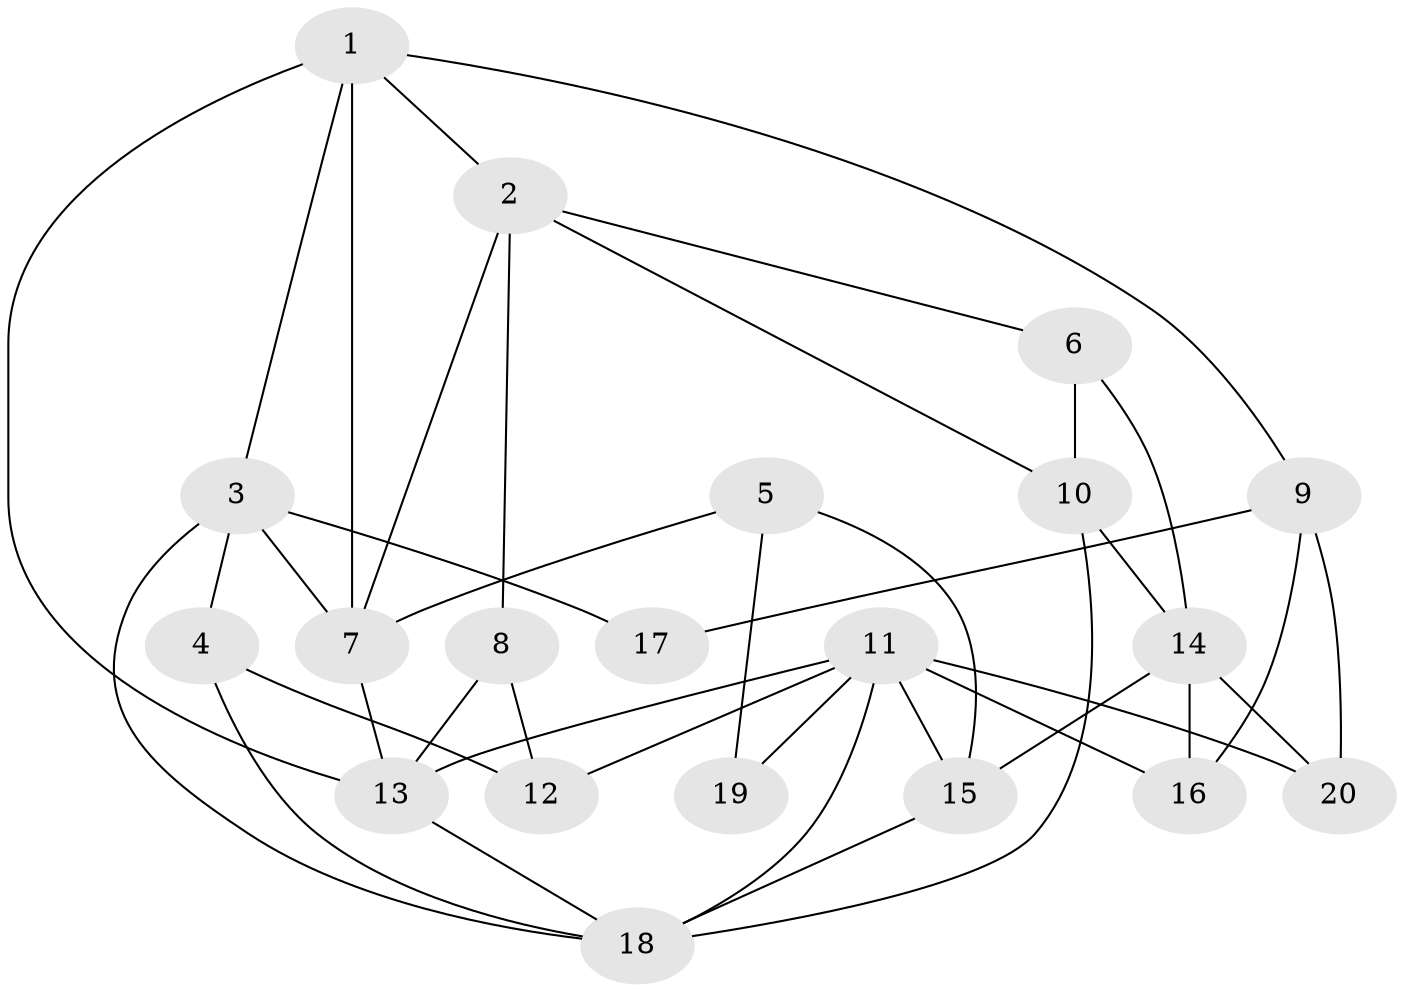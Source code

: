 // Generated by graph-tools (version 1.1) at 2025/46/02/15/25 05:46:28]
// undirected, 20 vertices, 40 edges
graph export_dot {
graph [start="1"]
  node [color=gray90,style=filled];
  1;
  2;
  3;
  4;
  5;
  6;
  7;
  8;
  9;
  10;
  11;
  12;
  13;
  14;
  15;
  16;
  17;
  18;
  19;
  20;
  1 -- 3;
  1 -- 13;
  1 -- 2;
  1 -- 7;
  1 -- 9;
  2 -- 10;
  2 -- 6;
  2 -- 7;
  2 -- 8;
  3 -- 7;
  3 -- 18;
  3 -- 4;
  3 -- 17;
  4 -- 18;
  4 -- 12;
  5 -- 7;
  5 -- 15;
  5 -- 19;
  6 -- 10;
  6 -- 14;
  7 -- 13;
  8 -- 13;
  8 -- 12;
  9 -- 16;
  9 -- 17;
  9 -- 20;
  10 -- 14;
  10 -- 18;
  11 -- 12;
  11 -- 15;
  11 -- 13;
  11 -- 16;
  11 -- 18;
  11 -- 19;
  11 -- 20;
  13 -- 18;
  14 -- 20;
  14 -- 15;
  14 -- 16;
  15 -- 18;
}

